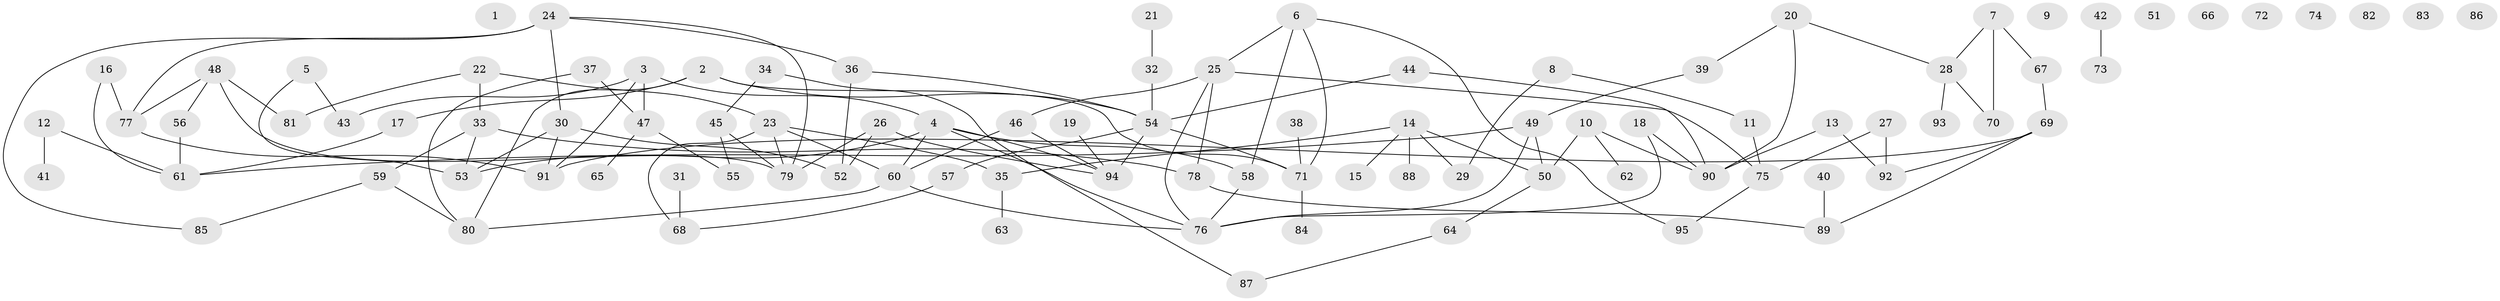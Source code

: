 // Generated by graph-tools (version 1.1) at 2025/00/03/09/25 03:00:54]
// undirected, 95 vertices, 124 edges
graph export_dot {
graph [start="1"]
  node [color=gray90,style=filled];
  1;
  2;
  3;
  4;
  5;
  6;
  7;
  8;
  9;
  10;
  11;
  12;
  13;
  14;
  15;
  16;
  17;
  18;
  19;
  20;
  21;
  22;
  23;
  24;
  25;
  26;
  27;
  28;
  29;
  30;
  31;
  32;
  33;
  34;
  35;
  36;
  37;
  38;
  39;
  40;
  41;
  42;
  43;
  44;
  45;
  46;
  47;
  48;
  49;
  50;
  51;
  52;
  53;
  54;
  55;
  56;
  57;
  58;
  59;
  60;
  61;
  62;
  63;
  64;
  65;
  66;
  67;
  68;
  69;
  70;
  71;
  72;
  73;
  74;
  75;
  76;
  77;
  78;
  79;
  80;
  81;
  82;
  83;
  84;
  85;
  86;
  87;
  88;
  89;
  90;
  91;
  92;
  93;
  94;
  95;
  2 -- 17;
  2 -- 54;
  2 -- 71;
  2 -- 80;
  3 -- 4;
  3 -- 43;
  3 -- 47;
  3 -- 91;
  4 -- 53;
  4 -- 58;
  4 -- 60;
  4 -- 76;
  4 -- 94;
  5 -- 43;
  5 -- 53;
  6 -- 25;
  6 -- 58;
  6 -- 71;
  6 -- 95;
  7 -- 28;
  7 -- 67;
  7 -- 70;
  8 -- 11;
  8 -- 29;
  10 -- 50;
  10 -- 62;
  10 -- 90;
  11 -- 75;
  12 -- 41;
  12 -- 61;
  13 -- 90;
  13 -- 92;
  14 -- 15;
  14 -- 29;
  14 -- 35;
  14 -- 50;
  14 -- 88;
  16 -- 61;
  16 -- 77;
  17 -- 61;
  18 -- 76;
  18 -- 90;
  19 -- 94;
  20 -- 28;
  20 -- 39;
  20 -- 90;
  21 -- 32;
  22 -- 23;
  22 -- 33;
  22 -- 81;
  23 -- 35;
  23 -- 60;
  23 -- 68;
  23 -- 79;
  24 -- 30;
  24 -- 36;
  24 -- 77;
  24 -- 79;
  24 -- 85;
  25 -- 46;
  25 -- 75;
  25 -- 76;
  25 -- 78;
  26 -- 52;
  26 -- 79;
  26 -- 94;
  27 -- 75;
  27 -- 92;
  28 -- 70;
  28 -- 93;
  30 -- 52;
  30 -- 53;
  30 -- 91;
  31 -- 68;
  32 -- 54;
  33 -- 53;
  33 -- 59;
  33 -- 78;
  34 -- 45;
  34 -- 87;
  35 -- 63;
  36 -- 52;
  36 -- 54;
  37 -- 47;
  37 -- 80;
  38 -- 71;
  39 -- 49;
  40 -- 89;
  42 -- 73;
  44 -- 54;
  44 -- 90;
  45 -- 55;
  45 -- 79;
  46 -- 60;
  46 -- 94;
  47 -- 55;
  47 -- 65;
  48 -- 56;
  48 -- 77;
  48 -- 79;
  48 -- 81;
  49 -- 50;
  49 -- 61;
  49 -- 76;
  50 -- 64;
  54 -- 57;
  54 -- 71;
  54 -- 94;
  56 -- 61;
  57 -- 68;
  58 -- 76;
  59 -- 80;
  59 -- 85;
  60 -- 76;
  60 -- 80;
  64 -- 87;
  67 -- 69;
  69 -- 89;
  69 -- 91;
  69 -- 92;
  71 -- 84;
  75 -- 95;
  77 -- 91;
  78 -- 89;
}
